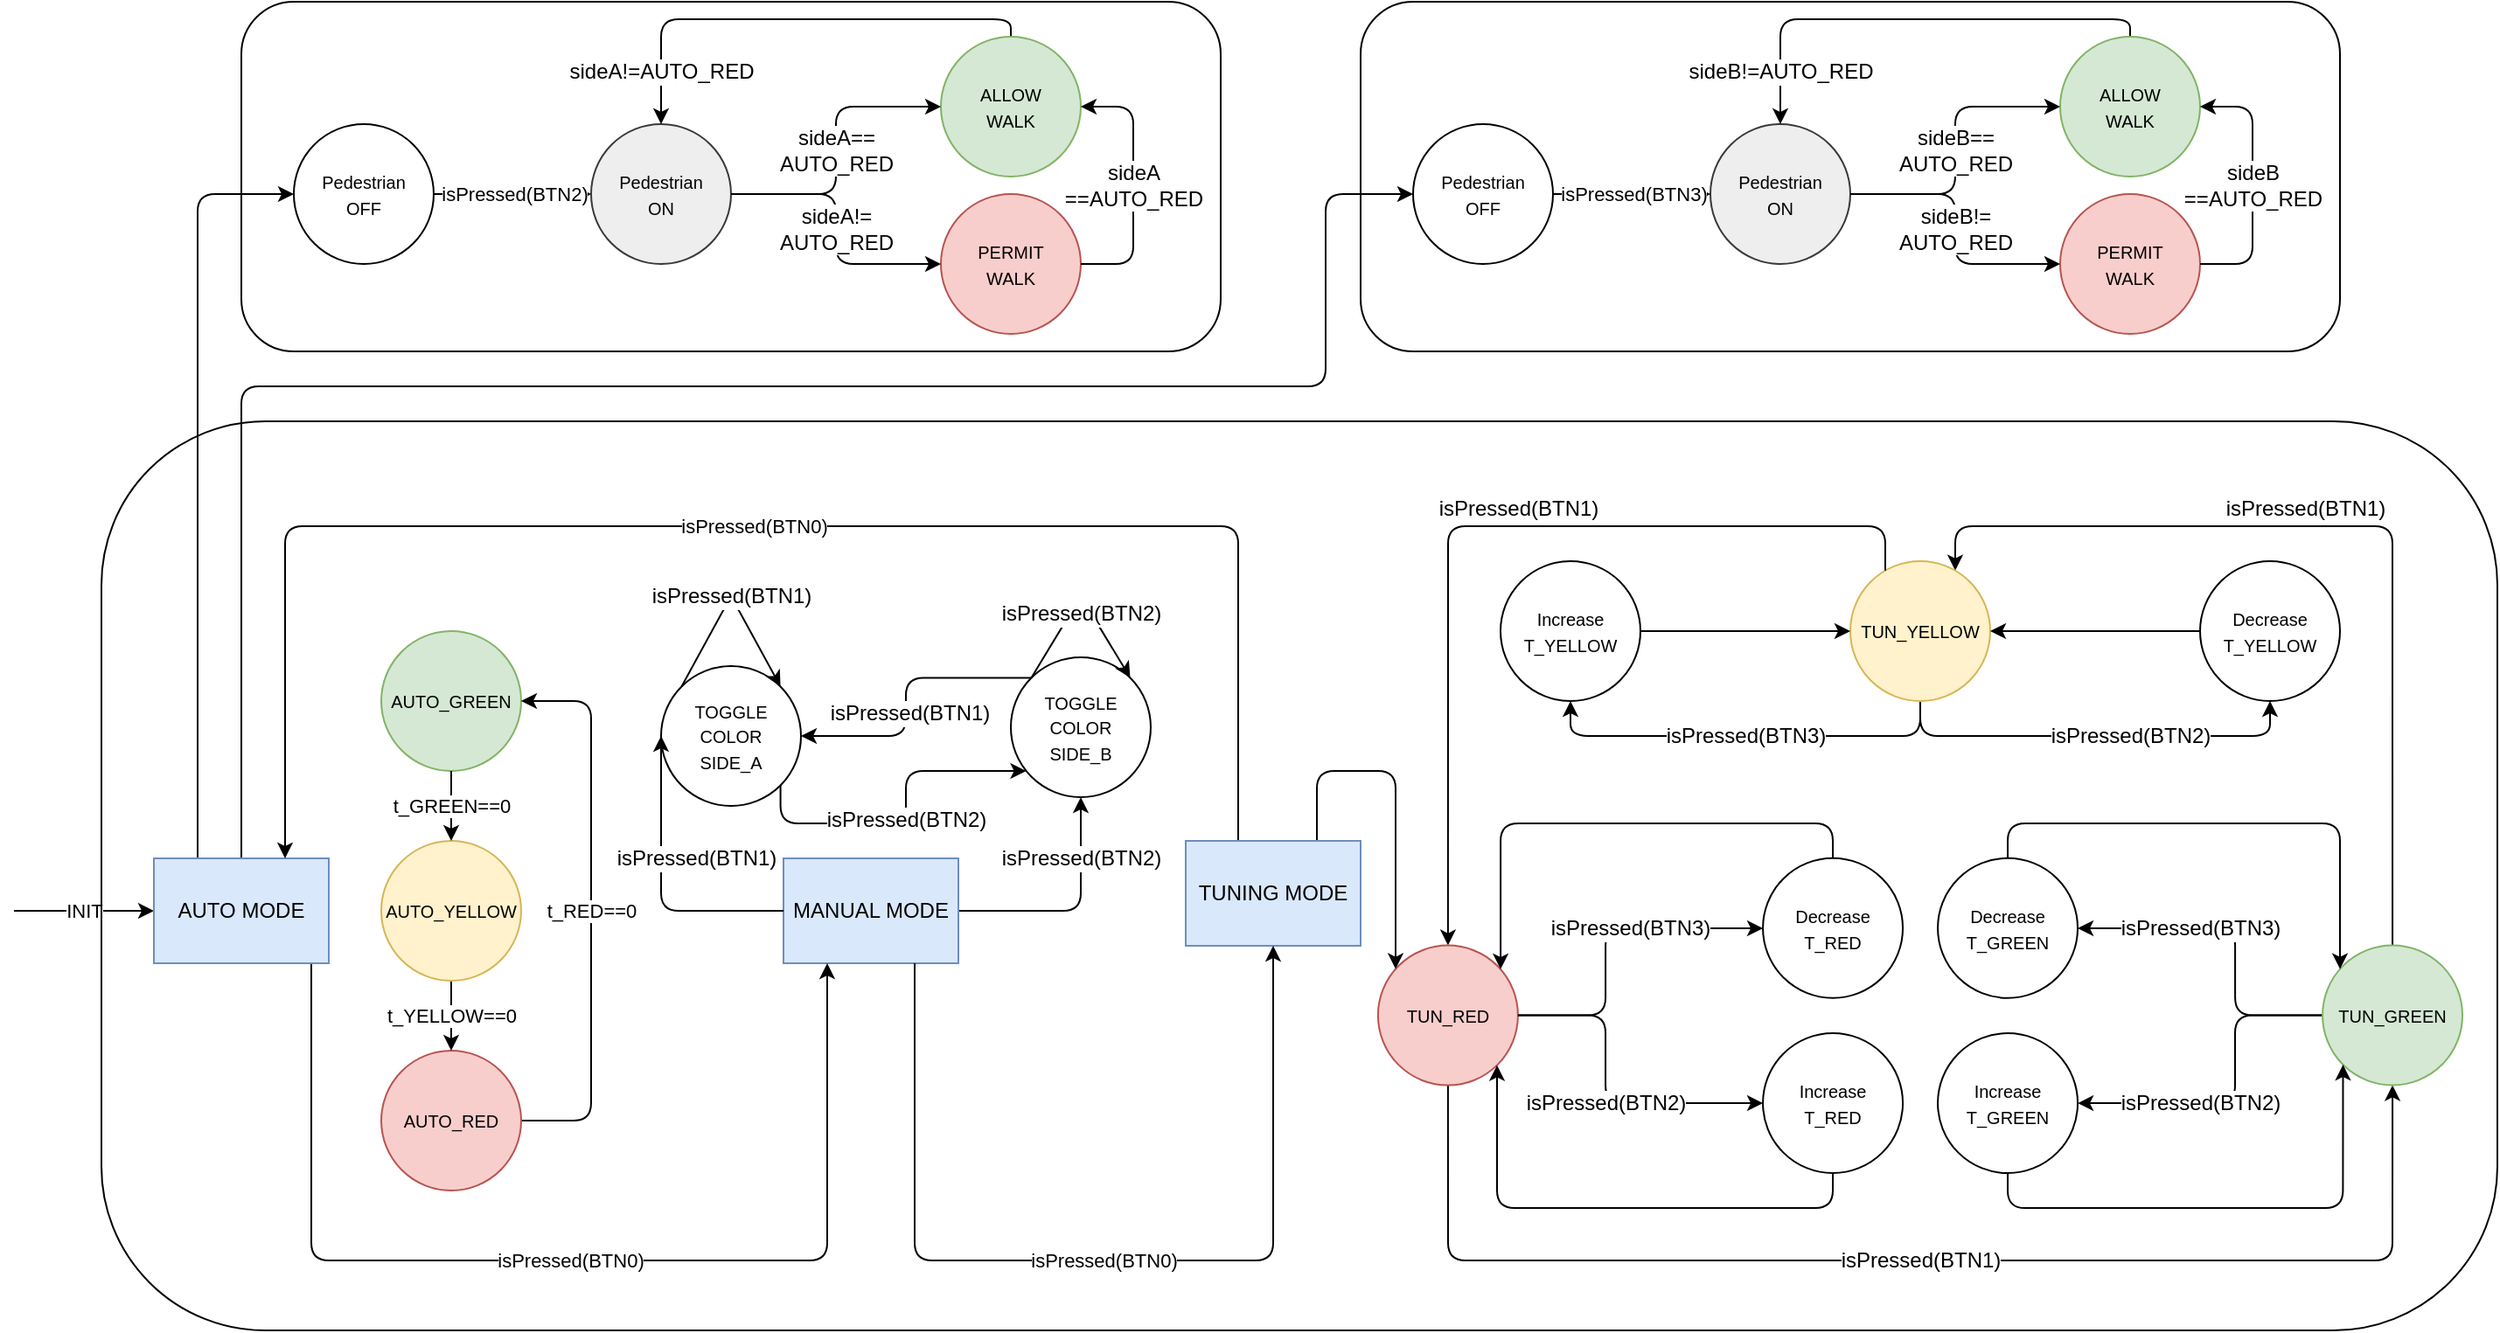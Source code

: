<mxfile>
    <diagram name="GENERAL" id="aDjxt2g3kr6PN7XJJjFR">
        <mxGraphModel dx="2071" dy="2951" grid="1" gridSize="10" guides="1" tooltips="1" connect="1" arrows="1" fold="1" page="1" pageScale="1" pageWidth="850" pageHeight="1100" math="0" shadow="0">
            <root>
                <mxCell id="tkDUsNs5o3GeJrTgGCj--0"/>
                <mxCell id="tkDUsNs5o3GeJrTgGCj--1" parent="tkDUsNs5o3GeJrTgGCj--0"/>
                <mxCell id="19" value="INIT" style="endArrow=classic;html=1;entryX=0;entryY=0.5;entryDx=0;entryDy=0;" parent="tkDUsNs5o3GeJrTgGCj--1" target="10" edge="1">
                    <mxGeometry width="50" height="50" relative="1" as="geometry">
                        <mxPoint x="30" y="-680" as="sourcePoint"/>
                        <mxPoint x="60" y="-720" as="targetPoint"/>
                    </mxGeometry>
                </mxCell>
                <mxCell id="21" style="edgeStyle=orthogonalEdgeStyle;html=1;exitX=0.25;exitY=0;exitDx=0;exitDy=0;entryX=0;entryY=0.5;entryDx=0;entryDy=0;" parent="tkDUsNs5o3GeJrTgGCj--1" source="10" target="Y7g3cvkX75G8oK85BPLT-0" edge="1">
                    <mxGeometry relative="1" as="geometry"/>
                </mxCell>
                <mxCell id="Y7g3cvkX75G8oK85BPLT-1" value="" style="rounded=1;whiteSpace=wrap;html=1;fillColor=none;movable=1;resizable=1;rotatable=1;deletable=1;editable=1;connectable=1;arcSize=18;" vertex="1" parent="tkDUsNs5o3GeJrTgGCj--1">
                    <mxGeometry x="80" y="-960" width="1370" height="520" as="geometry"/>
                </mxCell>
                <mxCell id="s_R602Umf4h5ecKpIBhV-0" value="&lt;font style=&quot;font-size: 10px;&quot;&gt;AUTO_GREEN&lt;/font&gt;" style="ellipse;whiteSpace=wrap;html=1;aspect=fixed;fillColor=#d5e8d4;strokeColor=#82b366;" vertex="1" parent="tkDUsNs5o3GeJrTgGCj--1">
                    <mxGeometry x="240" y="-840" width="80" height="80" as="geometry"/>
                </mxCell>
                <mxCell id="LM09sQKcBD6q3bETgcub-14" value="t_RED==0" style="edgeStyle=orthogonalEdgeStyle;html=1;entryX=1;entryY=0.5;entryDx=0;entryDy=0;" edge="1" parent="tkDUsNs5o3GeJrTgGCj--1" source="s_R602Umf4h5ecKpIBhV-1" target="s_R602Umf4h5ecKpIBhV-0">
                    <mxGeometry relative="1" as="geometry">
                        <Array as="points">
                            <mxPoint x="360" y="-560"/>
                            <mxPoint x="360" y="-800"/>
                        </Array>
                    </mxGeometry>
                </mxCell>
                <mxCell id="s_R602Umf4h5ecKpIBhV-1" value="&lt;font style=&quot;font-size: 10px;&quot;&gt;AUTO_RED&lt;/font&gt;" style="ellipse;whiteSpace=wrap;html=1;aspect=fixed;fillColor=#f8cecc;strokeColor=#b85450;" vertex="1" parent="tkDUsNs5o3GeJrTgGCj--1">
                    <mxGeometry x="240" y="-600" width="80" height="80" as="geometry"/>
                </mxCell>
                <mxCell id="LM09sQKcBD6q3bETgcub-10" value="&lt;span style=&quot;font-size: 10px;&quot;&gt;TOGGLE&lt;/span&gt;&lt;br style=&quot;border-color: var(--border-color); font-size: 10px;&quot;&gt;&lt;span style=&quot;font-size: 10px;&quot;&gt;COLOR&lt;/span&gt;&lt;br style=&quot;border-color: var(--border-color); font-size: 10px;&quot;&gt;&lt;span style=&quot;font-size: 10px;&quot;&gt;SIDE_B&lt;/span&gt;" style="ellipse;whiteSpace=wrap;html=1;aspect=fixed;" vertex="1" parent="tkDUsNs5o3GeJrTgGCj--1">
                    <mxGeometry x="600" y="-825" width="80" height="80" as="geometry"/>
                </mxCell>
                <mxCell id="LM09sQKcBD6q3bETgcub-13" value="t_YELLOW==0" style="edgeStyle=orthogonalEdgeStyle;html=1;entryX=0.5;entryY=0;entryDx=0;entryDy=0;" edge="1" parent="tkDUsNs5o3GeJrTgGCj--1" source="s_R602Umf4h5ecKpIBhV-2" target="s_R602Umf4h5ecKpIBhV-1">
                    <mxGeometry relative="1" as="geometry"/>
                </mxCell>
                <mxCell id="s_R602Umf4h5ecKpIBhV-2" value="&lt;font style=&quot;font-size: 10px;&quot;&gt;AUTO_YELLOW&lt;/font&gt;" style="ellipse;whiteSpace=wrap;html=1;aspect=fixed;fillColor=#fff2cc;strokeColor=#d6b656;" vertex="1" parent="tkDUsNs5o3GeJrTgGCj--1">
                    <mxGeometry x="240" y="-720" width="80" height="80" as="geometry"/>
                </mxCell>
                <mxCell id="LM09sQKcBD6q3bETgcub-12" value="t_GREEN==0" style="edgeStyle=orthogonalEdgeStyle;html=1;" edge="1" parent="tkDUsNs5o3GeJrTgGCj--1" source="s_R602Umf4h5ecKpIBhV-0" target="s_R602Umf4h5ecKpIBhV-2">
                    <mxGeometry relative="1" as="geometry"/>
                </mxCell>
                <mxCell id="LM09sQKcBD6q3bETgcub-40" value="isPressed(BTN2)" style="edgeStyle=orthogonalEdgeStyle;html=1;fontSize=12;" edge="1" parent="tkDUsNs5o3GeJrTgGCj--1" source="LM09sQKcBD6q3bETgcub-18" target="LM09sQKcBD6q3bETgcub-10">
                    <mxGeometry x="0.482" relative="1" as="geometry">
                        <Array as="points">
                            <mxPoint x="640" y="-680"/>
                        </Array>
                        <mxPoint as="offset"/>
                    </mxGeometry>
                </mxCell>
                <mxCell id="LM09sQKcBD6q3bETgcub-18" value="MANUAL MODE" style="rounded=0;whiteSpace=wrap;html=1;fillColor=#dae8fc;strokeColor=#6c8ebf;" vertex="1" parent="tkDUsNs5o3GeJrTgGCj--1">
                    <mxGeometry x="470" y="-710" width="100" height="60" as="geometry"/>
                </mxCell>
                <mxCell id="LM09sQKcBD6q3bETgcub-44" value="isPressed(BTN2)" style="edgeStyle=orthogonalEdgeStyle;html=1;exitX=1;exitY=1;exitDx=0;exitDy=0;fontSize=12;" edge="1" parent="tkDUsNs5o3GeJrTgGCj--1" source="LM09sQKcBD6q3bETgcub-36" target="LM09sQKcBD6q3bETgcub-10">
                    <mxGeometry x="-0.009" relative="1" as="geometry">
                        <mxPoint as="offset"/>
                        <Array as="points">
                            <mxPoint x="468" y="-730"/>
                            <mxPoint x="540" y="-730"/>
                            <mxPoint x="540" y="-760"/>
                        </Array>
                    </mxGeometry>
                </mxCell>
                <mxCell id="LM09sQKcBD6q3bETgcub-36" value="&lt;span style=&quot;font-size: 10px;&quot;&gt;TOGGLE&lt;br&gt;COLOR&lt;br&gt;SIDE_A&lt;br&gt;&lt;/span&gt;" style="ellipse;whiteSpace=wrap;html=1;aspect=fixed;" vertex="1" parent="tkDUsNs5o3GeJrTgGCj--1">
                    <mxGeometry x="400" y="-820" width="80" height="80" as="geometry"/>
                </mxCell>
                <mxCell id="LM09sQKcBD6q3bETgcub-43" value="isPressed(BTN1)" style="edgeStyle=orthogonalEdgeStyle;html=1;exitX=0;exitY=0;exitDx=0;exitDy=0;fontSize=12;" edge="1" parent="tkDUsNs5o3GeJrTgGCj--1" source="LM09sQKcBD6q3bETgcub-10" target="LM09sQKcBD6q3bETgcub-36">
                    <mxGeometry x="0.136" y="2" relative="1" as="geometry">
                        <mxPoint y="-1" as="offset"/>
                    </mxGeometry>
                </mxCell>
                <mxCell id="LM09sQKcBD6q3bETgcub-41" value="isPressed(BTN1)" style="edgeStyle=orthogonalEdgeStyle;html=1;entryX=0;entryY=0.5;entryDx=0;entryDy=0;fontSize=12;" edge="1" parent="tkDUsNs5o3GeJrTgGCj--1" source="LM09sQKcBD6q3bETgcub-18" target="LM09sQKcBD6q3bETgcub-36">
                    <mxGeometry x="0.176" y="-20" relative="1" as="geometry">
                        <mxPoint as="offset"/>
                        <Array as="points">
                            <mxPoint x="400" y="-680"/>
                        </Array>
                    </mxGeometry>
                </mxCell>
                <mxCell id="LM09sQKcBD6q3bETgcub-38" value="&lt;font style=&quot;font-size: 12px;&quot;&gt;isPressed(BTN1)&lt;/font&gt;" style="edgeStyle=orthogonalEdgeStyle;html=1;exitX=0;exitY=0;exitDx=0;exitDy=0;entryX=1;entryY=0;entryDx=0;entryDy=0;fontSize=9;" edge="1" parent="tkDUsNs5o3GeJrTgGCj--1" source="LM09sQKcBD6q3bETgcub-36" target="LM09sQKcBD6q3bETgcub-36">
                    <mxGeometry x="0.004" relative="1" as="geometry">
                        <Array as="points">
                            <mxPoint x="440" y="-860"/>
                        </Array>
                        <mxPoint as="offset"/>
                    </mxGeometry>
                </mxCell>
                <mxCell id="30" style="edgeStyle=orthogonalEdgeStyle;html=1;endArrow=none;endFill=0;startArrow=classic;startFill=1;entryX=0.5;entryY=0;entryDx=0;entryDy=0;" edge="1" parent="tkDUsNs5o3GeJrTgGCj--1" source="LM09sQKcBD6q3bETgcub-52" target="LM09sQKcBD6q3bETgcub-54">
                    <mxGeometry relative="1" as="geometry">
                        <Array as="points">
                            <mxPoint x="1140" y="-900"/>
                            <mxPoint x="1390" y="-900"/>
                        </Array>
                    </mxGeometry>
                </mxCell>
                <mxCell id="65" value="isPressed(BTN1)" style="edgeLabel;html=1;align=center;verticalAlign=middle;resizable=0;points=[];fontSize=12;fontColor=none;" vertex="1" connectable="0" parent="30">
                    <mxGeometry x="0.529" y="1" relative="1" as="geometry">
                        <mxPoint x="-51" y="-129" as="offset"/>
                    </mxGeometry>
                </mxCell>
                <mxCell id="62" value="&lt;span style=&quot;border-color: var(--border-color);&quot;&gt;isPressed(BTN3)&lt;/span&gt;" style="edgeStyle=orthogonalEdgeStyle;html=1;entryX=0.5;entryY=1;entryDx=0;entryDy=0;fontSize=12;fontColor=none;exitX=0.5;exitY=1;exitDx=0;exitDy=0;" edge="1" parent="tkDUsNs5o3GeJrTgGCj--1" source="LM09sQKcBD6q3bETgcub-52" target="27">
                    <mxGeometry x="0.0" relative="1" as="geometry">
                        <mxPoint x="1120" y="-840" as="sourcePoint"/>
                        <Array as="points">
                            <mxPoint x="1120" y="-780"/>
                            <mxPoint x="920" y="-780"/>
                        </Array>
                        <mxPoint as="offset"/>
                    </mxGeometry>
                </mxCell>
                <mxCell id="63" value="&lt;span style=&quot;border-color: var(--border-color);&quot;&gt;isPressed(BTN2)&lt;/span&gt;" style="edgeStyle=orthogonalEdgeStyle;html=1;fontSize=12;fontColor=none;" edge="1" parent="tkDUsNs5o3GeJrTgGCj--1" target="26">
                    <mxGeometry x="0.166" relative="1" as="geometry">
                        <mxPoint x="1120" y="-800" as="sourcePoint"/>
                        <Array as="points">
                            <mxPoint x="1120" y="-780"/>
                            <mxPoint x="1320" y="-780"/>
                        </Array>
                        <mxPoint as="offset"/>
                    </mxGeometry>
                </mxCell>
                <mxCell id="LM09sQKcBD6q3bETgcub-52" value="&lt;font style=&quot;font-size: 10px;&quot;&gt;TUN_YELLOW&lt;/font&gt;" style="ellipse;whiteSpace=wrap;html=1;aspect=fixed;fillColor=#fff2cc;strokeColor=#d6b656;" vertex="1" parent="tkDUsNs5o3GeJrTgGCj--1">
                    <mxGeometry x="1080" y="-880.0" width="80" height="80" as="geometry"/>
                </mxCell>
                <mxCell id="33" value="&lt;span style=&quot;font-size: 12px;&quot;&gt;isPressed(BTN1)&lt;/span&gt;" style="edgeStyle=orthogonalEdgeStyle;html=1;entryX=0.5;entryY=1;entryDx=0;entryDy=0;exitX=0.5;exitY=1;exitDx=0;exitDy=0;startArrow=classic;startFill=1;endArrow=none;endFill=0;" edge="1" parent="tkDUsNs5o3GeJrTgGCj--1" source="LM09sQKcBD6q3bETgcub-54" target="LM09sQKcBD6q3bETgcub-56">
                    <mxGeometry relative="1" as="geometry">
                        <mxPoint x="1260.0" y="-759.933" as="sourcePoint"/>
                        <Array as="points">
                            <mxPoint x="1390" y="-480"/>
                            <mxPoint x="850" y="-480"/>
                        </Array>
                    </mxGeometry>
                </mxCell>
                <mxCell id="50" value="isPressed(BTN3)" style="edgeStyle=orthogonalEdgeStyle;html=1;fontSize=12;fontColor=none;" edge="1" parent="tkDUsNs5o3GeJrTgGCj--1" source="LM09sQKcBD6q3bETgcub-54" target="42">
                    <mxGeometry x="0.263" relative="1" as="geometry">
                        <Array as="points">
                            <mxPoint x="1300.03" y="-620.02"/>
                            <mxPoint x="1300.03" y="-670.02"/>
                        </Array>
                        <mxPoint as="offset"/>
                    </mxGeometry>
                </mxCell>
                <mxCell id="51" value="isPressed(BTN2)" style="edgeStyle=orthogonalEdgeStyle;html=1;fontSize=12;fontColor=none;" edge="1" parent="tkDUsNs5o3GeJrTgGCj--1" source="LM09sQKcBD6q3bETgcub-54" target="43">
                    <mxGeometry x="0.265" relative="1" as="geometry">
                        <Array as="points">
                            <mxPoint x="1299.99" y="-619.97"/>
                            <mxPoint x="1299.99" y="-569.97"/>
                        </Array>
                        <mxPoint as="offset"/>
                    </mxGeometry>
                </mxCell>
                <mxCell id="LM09sQKcBD6q3bETgcub-54" value="&lt;font style=&quot;font-size: 10px;&quot;&gt;TUN_GREEN&lt;/font&gt;" style="ellipse;whiteSpace=wrap;html=1;aspect=fixed;fillColor=#d5e8d4;strokeColor=#82b366;" vertex="1" parent="tkDUsNs5o3GeJrTgGCj--1">
                    <mxGeometry x="1350.03" y="-660.26" width="80" height="80" as="geometry"/>
                </mxCell>
                <mxCell id="LM09sQKcBD6q3bETgcub-58" value="isPressed(BTN1)" style="edgeStyle=orthogonalEdgeStyle;html=1;exitX=0.5;exitY=0;exitDx=0;exitDy=0;fontSize=12;endArrow=none;endFill=0;startArrow=classic;startFill=1;" edge="1" parent="tkDUsNs5o3GeJrTgGCj--1" source="LM09sQKcBD6q3bETgcub-56" target="LM09sQKcBD6q3bETgcub-52">
                    <mxGeometry x="0.086" y="10" relative="1" as="geometry">
                        <mxPoint as="offset"/>
                        <Array as="points">
                            <mxPoint x="850" y="-900"/>
                            <mxPoint x="1100" y="-900"/>
                        </Array>
                    </mxGeometry>
                </mxCell>
                <mxCell id="LM09sQKcBD6q3bETgcub-56" value="&lt;font style=&quot;font-size: 10px;&quot;&gt;TUN_RED&lt;/font&gt;" style="ellipse;whiteSpace=wrap;html=1;aspect=fixed;fillColor=#f8cecc;strokeColor=#b85450;" vertex="1" parent="tkDUsNs5o3GeJrTgGCj--1">
                    <mxGeometry x="809.96" y="-660.21" width="80" height="80" as="geometry"/>
                </mxCell>
                <mxCell id="24" style="edgeStyle=orthogonalEdgeStyle;html=1;exitX=0.5;exitY=0;exitDx=0;exitDy=0;" edge="1" parent="tkDUsNs5o3GeJrTgGCj--1" source="LM09sQKcBD6q3bETgcub-60" target="LM09sQKcBD6q3bETgcub-56">
                    <mxGeometry relative="1" as="geometry">
                        <Array as="points">
                            <mxPoint x="1070.03" y="-730.02"/>
                            <mxPoint x="880.03" y="-730.02"/>
                        </Array>
                    </mxGeometry>
                </mxCell>
                <mxCell id="LM09sQKcBD6q3bETgcub-60" value="&lt;span style=&quot;font-size: 10px;&quot;&gt;Decrease&lt;br&gt;T_RED&lt;br&gt;&lt;/span&gt;" style="ellipse;whiteSpace=wrap;html=1;aspect=fixed;" vertex="1" parent="tkDUsNs5o3GeJrTgGCj--1">
                    <mxGeometry x="1030.03" y="-710.12" width="80" height="80" as="geometry"/>
                </mxCell>
                <mxCell id="LM09sQKcBD6q3bETgcub-63" value="isPressed(BTN3)" style="html=1;fontSize=12;edgeStyle=orthogonalEdgeStyle;" edge="1" parent="tkDUsNs5o3GeJrTgGCj--1" source="LM09sQKcBD6q3bETgcub-56" target="LM09sQKcBD6q3bETgcub-60">
                    <mxGeometry x="0.199" relative="1" as="geometry">
                        <Array as="points">
                            <mxPoint x="940.03" y="-620.02"/>
                            <mxPoint x="940.03" y="-670.02"/>
                        </Array>
                        <mxPoint as="offset"/>
                    </mxGeometry>
                </mxCell>
                <mxCell id="25" style="edgeStyle=orthogonalEdgeStyle;html=1;exitX=0.5;exitY=1;exitDx=0;exitDy=0;" edge="1" parent="tkDUsNs5o3GeJrTgGCj--1" source="LM09sQKcBD6q3bETgcub-68" target="LM09sQKcBD6q3bETgcub-56">
                    <mxGeometry relative="1" as="geometry">
                        <mxPoint x="878.244" y="-581.776" as="targetPoint"/>
                        <Array as="points">
                            <mxPoint x="1069.99" y="-509.97"/>
                            <mxPoint x="877.99" y="-509.97"/>
                        </Array>
                    </mxGeometry>
                </mxCell>
                <mxCell id="LM09sQKcBD6q3bETgcub-68" value="&lt;span style=&quot;font-size: 10px;&quot;&gt;Increase&lt;br&gt;T_RED&lt;br&gt;&lt;/span&gt;" style="ellipse;whiteSpace=wrap;html=1;aspect=fixed;" vertex="1" parent="tkDUsNs5o3GeJrTgGCj--1">
                    <mxGeometry x="1030.03" y="-609.97" width="80" height="80" as="geometry"/>
                </mxCell>
                <mxCell id="LM09sQKcBD6q3bETgcub-69" value="isPressed(BTN2)" style="html=1;fontSize=12;edgeStyle=elbowEdgeStyle;exitX=1;exitY=0.5;exitDx=0;exitDy=0;entryX=0;entryY=0.5;entryDx=0;entryDy=0;" edge="1" parent="tkDUsNs5o3GeJrTgGCj--1" source="LM09sQKcBD6q3bETgcub-56" target="LM09sQKcBD6q3bETgcub-68">
                    <mxGeometry x="0.054" relative="1" as="geometry">
                        <Array as="points">
                            <mxPoint x="940.03" y="-600.02"/>
                        </Array>
                        <mxPoint as="offset"/>
                        <mxPoint x="1029.99" y="-579.97" as="targetPoint"/>
                    </mxGeometry>
                </mxCell>
                <mxCell id="11" value="isPressed(BTN0)" style="edgeStyle=orthogonalEdgeStyle;html=1;exitX=0.5;exitY=1;exitDx=0;exitDy=0;entryX=0.25;entryY=1;entryDx=0;entryDy=0;" edge="1" parent="tkDUsNs5o3GeJrTgGCj--1" target="LM09sQKcBD6q3bETgcub-18">
                    <mxGeometry relative="1" as="geometry">
                        <Array as="points">
                            <mxPoint x="200" y="-480"/>
                            <mxPoint x="495" y="-480"/>
                        </Array>
                        <mxPoint x="200" y="-650" as="sourcePoint"/>
                    </mxGeometry>
                </mxCell>
                <mxCell id="99" style="edgeStyle=orthogonalEdgeStyle;html=1;entryX=0;entryY=0.5;entryDx=0;entryDy=0;fontSize=12;fontColor=none;startArrow=none;startFill=0;endArrow=classic;endFill=1;" edge="1" parent="tkDUsNs5o3GeJrTgGCj--1" source="10" target="90">
                    <mxGeometry relative="1" as="geometry">
                        <Array as="points">
                            <mxPoint x="160" y="-980"/>
                            <mxPoint x="780" y="-980"/>
                            <mxPoint x="780" y="-1090"/>
                        </Array>
                    </mxGeometry>
                </mxCell>
                <mxCell id="10" value="AUTO MODE" style="rounded=0;whiteSpace=wrap;html=1;fillColor=#dae8fc;strokeColor=#6c8ebf;" vertex="1" parent="tkDUsNs5o3GeJrTgGCj--1">
                    <mxGeometry x="110" y="-710" width="100" height="60" as="geometry"/>
                </mxCell>
                <mxCell id="16" value="isPressed(BTN0)" style="edgeStyle=orthogonalEdgeStyle;html=1;entryX=0.75;entryY=0;entryDx=0;entryDy=0;" edge="1" parent="tkDUsNs5o3GeJrTgGCj--1" source="13" target="10">
                    <mxGeometry relative="1" as="geometry">
                        <Array as="points">
                            <mxPoint x="730" y="-900"/>
                            <mxPoint x="185" y="-900"/>
                        </Array>
                    </mxGeometry>
                </mxCell>
                <mxCell id="69" style="edgeStyle=orthogonalEdgeStyle;html=1;exitX=0.75;exitY=0;exitDx=0;exitDy=0;fontSize=12;fontColor=none;startArrow=none;startFill=0;endArrow=classic;endFill=1;" edge="1" parent="tkDUsNs5o3GeJrTgGCj--1" source="13" target="LM09sQKcBD6q3bETgcub-56">
                    <mxGeometry relative="1" as="geometry">
                        <Array as="points">
                            <mxPoint x="775" y="-760"/>
                            <mxPoint x="820" y="-760"/>
                        </Array>
                    </mxGeometry>
                </mxCell>
                <mxCell id="13" value="TUNING MODE" style="rounded=0;whiteSpace=wrap;html=1;fillColor=#dae8fc;strokeColor=#6c8ebf;" vertex="1" parent="tkDUsNs5o3GeJrTgGCj--1">
                    <mxGeometry x="700" y="-720" width="100" height="60" as="geometry"/>
                </mxCell>
                <mxCell id="15" value="isPressed(BTN0)" style="edgeStyle=orthogonalEdgeStyle;html=1;exitX=0.75;exitY=1;exitDx=0;exitDy=0;" edge="1" parent="tkDUsNs5o3GeJrTgGCj--1" source="LM09sQKcBD6q3bETgcub-18" target="13">
                    <mxGeometry relative="1" as="geometry">
                        <Array as="points">
                            <mxPoint x="545" y="-480"/>
                            <mxPoint x="750" y="-480"/>
                        </Array>
                        <mxPoint x="850" y="-650.14" as="targetPoint"/>
                    </mxGeometry>
                </mxCell>
                <mxCell id="61" style="edgeStyle=orthogonalEdgeStyle;html=1;fontSize=12;fontColor=none;" edge="1" parent="tkDUsNs5o3GeJrTgGCj--1" source="26" target="LM09sQKcBD6q3bETgcub-52">
                    <mxGeometry relative="1" as="geometry">
                        <mxPoint x="1190" y="-840" as="targetPoint"/>
                        <Array as="points">
                            <mxPoint x="1310" y="-840"/>
                        </Array>
                    </mxGeometry>
                </mxCell>
                <mxCell id="26" value="&lt;span style=&quot;font-size: 10px;&quot;&gt;Decrease&lt;br&gt;T_YELLOW&lt;br&gt;&lt;/span&gt;" style="ellipse;whiteSpace=wrap;html=1;aspect=fixed;" vertex="1" parent="tkDUsNs5o3GeJrTgGCj--1">
                    <mxGeometry x="1280" y="-880.0" width="80" height="80" as="geometry"/>
                </mxCell>
                <mxCell id="60" style="edgeStyle=orthogonalEdgeStyle;html=1;fontSize=12;fontColor=none;" edge="1" parent="tkDUsNs5o3GeJrTgGCj--1" source="27" target="LM09sQKcBD6q3bETgcub-52">
                    <mxGeometry relative="1" as="geometry">
                        <mxPoint x="1049.93" y="-840" as="targetPoint"/>
                        <Array as="points">
                            <mxPoint x="930" y="-840"/>
                        </Array>
                    </mxGeometry>
                </mxCell>
                <mxCell id="27" value="&lt;span style=&quot;font-size: 10px;&quot;&gt;Increase&lt;br&gt;T_YELLOW&lt;br&gt;&lt;/span&gt;" style="ellipse;whiteSpace=wrap;html=1;aspect=fixed;" vertex="1" parent="tkDUsNs5o3GeJrTgGCj--1">
                    <mxGeometry x="880" y="-880.0" width="80" height="80" as="geometry"/>
                </mxCell>
                <mxCell id="41" value="&lt;font style=&quot;font-size: 12px;&quot;&gt;isPressed(BTN2)&lt;/font&gt;" style="edgeStyle=orthogonalEdgeStyle;html=1;exitX=0;exitY=0;exitDx=0;exitDy=0;entryX=1;entryY=0;entryDx=0;entryDy=0;fontSize=10;fontColor=none;" edge="1" parent="tkDUsNs5o3GeJrTgGCj--1" source="LM09sQKcBD6q3bETgcub-10" target="LM09sQKcBD6q3bETgcub-10">
                    <mxGeometry x="-0.157" y="-5" relative="1" as="geometry">
                        <Array as="points">
                            <mxPoint x="640" y="-860"/>
                        </Array>
                        <mxPoint as="offset"/>
                    </mxGeometry>
                </mxCell>
                <mxCell id="67" style="edgeStyle=orthogonalEdgeStyle;html=1;fontSize=12;fontColor=none;startArrow=none;startFill=0;endArrow=classic;endFill=1;" edge="1" parent="tkDUsNs5o3GeJrTgGCj--1" source="42" target="LM09sQKcBD6q3bETgcub-54">
                    <mxGeometry relative="1" as="geometry">
                        <Array as="points">
                            <mxPoint x="1169.99" y="-729.97"/>
                            <mxPoint x="1359.99" y="-729.97"/>
                        </Array>
                    </mxGeometry>
                </mxCell>
                <mxCell id="42" value="&lt;span style=&quot;font-size: 10px;&quot;&gt;Decrease&lt;br&gt;T_GREEN&lt;br&gt;&lt;/span&gt;" style="ellipse;whiteSpace=wrap;html=1;aspect=fixed;" vertex="1" parent="tkDUsNs5o3GeJrTgGCj--1">
                    <mxGeometry x="1130.03" y="-710.12" width="80" height="80" as="geometry"/>
                </mxCell>
                <mxCell id="52" style="edgeStyle=orthogonalEdgeStyle;html=1;fontSize=12;fontColor=none;entryX=0;entryY=1;entryDx=0;entryDy=0;" edge="1" parent="tkDUsNs5o3GeJrTgGCj--1" source="43" target="LM09sQKcBD6q3bETgcub-54">
                    <mxGeometry relative="1" as="geometry">
                        <Array as="points">
                            <mxPoint x="1169.99" y="-509.97"/>
                            <mxPoint x="1361.99" y="-509.97"/>
                        </Array>
                    </mxGeometry>
                </mxCell>
                <mxCell id="43" value="&lt;span style=&quot;font-size: 10px;&quot;&gt;Increase&lt;br&gt;T_GREEN&lt;br&gt;&lt;/span&gt;" style="ellipse;whiteSpace=wrap;html=1;aspect=fixed;" vertex="1" parent="tkDUsNs5o3GeJrTgGCj--1">
                    <mxGeometry x="1130.03" y="-609.97" width="80" height="80" as="geometry"/>
                </mxCell>
                <mxCell id="87" value="" style="group" vertex="1" connectable="0" parent="tkDUsNs5o3GeJrTgGCj--1">
                    <mxGeometry x="160" y="-1200" width="560" height="200" as="geometry"/>
                </mxCell>
                <mxCell id="Y7g3cvkX75G8oK85BPLT-9" value="" style="rounded=1;whiteSpace=wrap;html=1;fillColor=none;" parent="87" vertex="1">
                    <mxGeometry width="560" height="200" as="geometry"/>
                </mxCell>
                <mxCell id="Y7g3cvkX75G8oK85BPLT-0" value="&lt;span style=&quot;font-size: 10px;&quot;&gt;Pedestrian&lt;br&gt;OFF&lt;br&gt;&lt;/span&gt;" style="ellipse;whiteSpace=wrap;html=1;aspect=fixed;" parent="87" vertex="1">
                    <mxGeometry x="30" y="70" width="80" height="80" as="geometry"/>
                </mxCell>
                <mxCell id="Y7g3cvkX75G8oK85BPLT-2" value="&lt;span style=&quot;font-size: 10px;&quot;&gt;Pedestrian&lt;br&gt;ON&lt;br&gt;&lt;/span&gt;" style="ellipse;whiteSpace=wrap;html=1;aspect=fixed;fillColor=#eeeeee;strokeColor=#36393d;" parent="87" vertex="1">
                    <mxGeometry x="200" y="70" width="80" height="80" as="geometry"/>
                </mxCell>
                <mxCell id="Y7g3cvkX75G8oK85BPLT-5" value="isPressed(BTN2)" style="edgeStyle=none;html=1;" parent="87" source="Y7g3cvkX75G8oK85BPLT-0" target="Y7g3cvkX75G8oK85BPLT-2" edge="1">
                    <mxGeometry x="0.009" relative="1" as="geometry">
                        <mxPoint as="offset"/>
                    </mxGeometry>
                </mxCell>
                <mxCell id="Y7g3cvkX75G8oK85BPLT-3" value="&lt;span style=&quot;font-size: 10px;&quot;&gt;PERMIT&lt;br&gt;WALK&lt;br&gt;&lt;/span&gt;" style="ellipse;whiteSpace=wrap;html=1;aspect=fixed;fillColor=#f8cecc;strokeColor=#b85450;" parent="87" vertex="1">
                    <mxGeometry x="400" y="110" width="80" height="80" as="geometry"/>
                </mxCell>
                <mxCell id="Y7g3cvkX75G8oK85BPLT-6" value="&lt;span style=&quot;font-size: 12px;&quot;&gt;sideA!=&lt;br&gt;AUTO_RED&lt;/span&gt;" style="edgeStyle=orthogonalEdgeStyle;html=1;entryX=0;entryY=0.5;entryDx=0;entryDy=0;" parent="87" source="Y7g3cvkX75G8oK85BPLT-2" target="Y7g3cvkX75G8oK85BPLT-3" edge="1">
                    <mxGeometry relative="1" as="geometry"/>
                </mxCell>
                <mxCell id="73" value="sideA!=AUTO_RED" style="edgeStyle=orthogonalEdgeStyle;html=1;entryX=0.5;entryY=0;entryDx=0;entryDy=0;fontSize=12;fontColor=none;startArrow=none;startFill=0;endArrow=classic;endFill=1;" edge="1" parent="87" source="Y7g3cvkX75G8oK85BPLT-4" target="Y7g3cvkX75G8oK85BPLT-2">
                    <mxGeometry x="0.778" relative="1" as="geometry">
                        <Array as="points">
                            <mxPoint x="440" y="10"/>
                            <mxPoint x="240" y="10"/>
                        </Array>
                        <mxPoint as="offset"/>
                    </mxGeometry>
                </mxCell>
                <mxCell id="Y7g3cvkX75G8oK85BPLT-4" value="&lt;span style=&quot;font-size: 10px;&quot;&gt;ALLOW&lt;br&gt;WALK&lt;br&gt;&lt;/span&gt;" style="ellipse;whiteSpace=wrap;html=1;aspect=fixed;fillColor=#d5e8d4;strokeColor=#82b366;" parent="87" vertex="1">
                    <mxGeometry x="400" y="20" width="80" height="80" as="geometry"/>
                </mxCell>
                <mxCell id="71" value="sideA==&lt;br&gt;AUTO_RED" style="edgeStyle=orthogonalEdgeStyle;html=1;entryX=0;entryY=0.5;entryDx=0;entryDy=0;fontSize=12;fontColor=none;startArrow=none;startFill=0;endArrow=classic;endFill=1;" edge="1" parent="87" source="Y7g3cvkX75G8oK85BPLT-2" target="Y7g3cvkX75G8oK85BPLT-4">
                    <mxGeometry relative="1" as="geometry"/>
                </mxCell>
                <mxCell id="72" value="sideA&lt;br&gt;==AUTO_RED" style="edgeStyle=orthogonalEdgeStyle;html=1;entryX=1;entryY=0.5;entryDx=0;entryDy=0;fontSize=12;fontColor=none;startArrow=none;startFill=0;endArrow=classic;endFill=1;" edge="1" parent="87" source="Y7g3cvkX75G8oK85BPLT-3" target="Y7g3cvkX75G8oK85BPLT-4">
                    <mxGeometry relative="1" as="geometry">
                        <Array as="points">
                            <mxPoint x="510" y="150"/>
                            <mxPoint x="510" y="60"/>
                        </Array>
                    </mxGeometry>
                </mxCell>
                <mxCell id="88" value="" style="group" vertex="1" connectable="0" parent="tkDUsNs5o3GeJrTgGCj--1">
                    <mxGeometry x="800" y="-1200" width="560" height="200" as="geometry"/>
                </mxCell>
                <mxCell id="89" value="" style="rounded=1;whiteSpace=wrap;html=1;fillColor=none;" vertex="1" parent="88">
                    <mxGeometry width="560" height="200" as="geometry"/>
                </mxCell>
                <mxCell id="90" value="&lt;span style=&quot;font-size: 10px;&quot;&gt;Pedestrian&lt;br&gt;OFF&lt;br&gt;&lt;/span&gt;" style="ellipse;whiteSpace=wrap;html=1;aspect=fixed;" vertex="1" parent="88">
                    <mxGeometry x="30" y="70" width="80" height="80" as="geometry"/>
                </mxCell>
                <mxCell id="91" value="&lt;span style=&quot;font-size: 10px;&quot;&gt;Pedestrian&lt;br&gt;ON&lt;br&gt;&lt;/span&gt;" style="ellipse;whiteSpace=wrap;html=1;aspect=fixed;fillColor=#eeeeee;strokeColor=#36393d;" vertex="1" parent="88">
                    <mxGeometry x="200" y="70" width="80" height="80" as="geometry"/>
                </mxCell>
                <mxCell id="92" value="isPressed(BTN3)" style="edgeStyle=none;html=1;" edge="1" parent="88" source="90" target="91">
                    <mxGeometry x="0.009" relative="1" as="geometry">
                        <mxPoint as="offset"/>
                    </mxGeometry>
                </mxCell>
                <mxCell id="93" value="&lt;span style=&quot;font-size: 10px;&quot;&gt;PERMIT&lt;br&gt;WALK&lt;br&gt;&lt;/span&gt;" style="ellipse;whiteSpace=wrap;html=1;aspect=fixed;fillColor=#f8cecc;strokeColor=#b85450;" vertex="1" parent="88">
                    <mxGeometry x="400" y="110" width="80" height="80" as="geometry"/>
                </mxCell>
                <mxCell id="94" value="&lt;span style=&quot;font-size: 12px;&quot;&gt;sideB!=&lt;br&gt;AUTO_RED&lt;/span&gt;" style="edgeStyle=orthogonalEdgeStyle;html=1;entryX=0;entryY=0.5;entryDx=0;entryDy=0;" edge="1" parent="88" source="91" target="93">
                    <mxGeometry relative="1" as="geometry"/>
                </mxCell>
                <mxCell id="95" value="sideB!=AUTO_RED" style="edgeStyle=orthogonalEdgeStyle;html=1;entryX=0.5;entryY=0;entryDx=0;entryDy=0;fontSize=12;fontColor=none;startArrow=none;startFill=0;endArrow=classic;endFill=1;" edge="1" parent="88" source="96" target="91">
                    <mxGeometry x="0.778" relative="1" as="geometry">
                        <Array as="points">
                            <mxPoint x="440" y="10"/>
                            <mxPoint x="240" y="10"/>
                        </Array>
                        <mxPoint as="offset"/>
                    </mxGeometry>
                </mxCell>
                <mxCell id="96" value="&lt;span style=&quot;font-size: 10px;&quot;&gt;ALLOW&lt;br&gt;WALK&lt;br&gt;&lt;/span&gt;" style="ellipse;whiteSpace=wrap;html=1;aspect=fixed;fillColor=#d5e8d4;strokeColor=#82b366;" vertex="1" parent="88">
                    <mxGeometry x="400" y="20" width="80" height="80" as="geometry"/>
                </mxCell>
                <mxCell id="97" value="sideB==&lt;br&gt;AUTO_RED" style="edgeStyle=orthogonalEdgeStyle;html=1;entryX=0;entryY=0.5;entryDx=0;entryDy=0;fontSize=12;fontColor=none;startArrow=none;startFill=0;endArrow=classic;endFill=1;" edge="1" parent="88" source="91" target="96">
                    <mxGeometry relative="1" as="geometry"/>
                </mxCell>
                <mxCell id="98" value="sideB&lt;br&gt;==AUTO_RED" style="edgeStyle=orthogonalEdgeStyle;html=1;entryX=1;entryY=0.5;entryDx=0;entryDy=0;fontSize=12;fontColor=none;startArrow=none;startFill=0;endArrow=classic;endFill=1;" edge="1" parent="88" source="93" target="96">
                    <mxGeometry relative="1" as="geometry">
                        <Array as="points">
                            <mxPoint x="510" y="150"/>
                            <mxPoint x="510" y="60"/>
                        </Array>
                    </mxGeometry>
                </mxCell>
            </root>
        </mxGraphModel>
    </diagram>
</mxfile>
